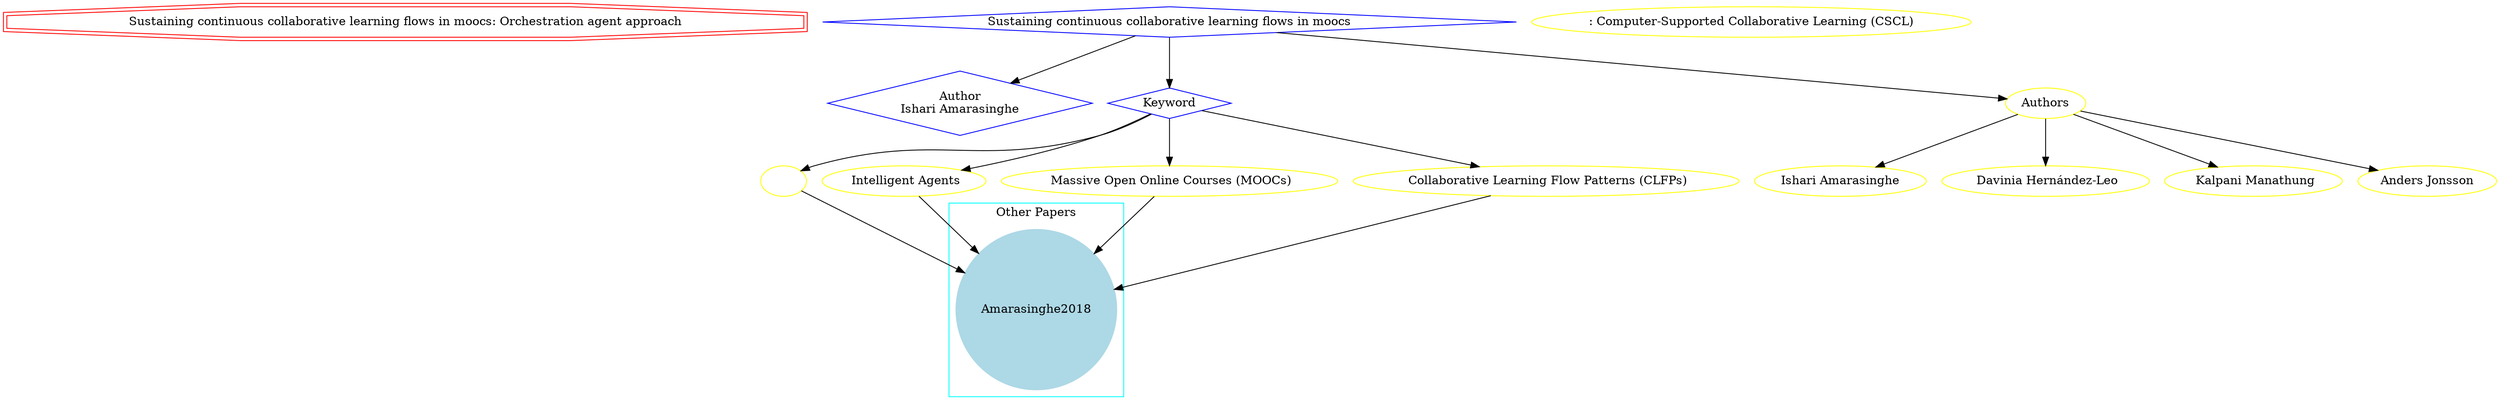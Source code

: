 strict digraph mind_map68 {
	node [color=red shape=doubleoctagon]
	"Sustaining continuous collaborative learning flows in moocs: Orchestration agent approach"
	node [color=blue shape=diamond]
	"Author
Ishari Amarasinghe"
	Keyword
	"Sustaining continuous collaborative learning flows in moocs":" Orchestration agent approach" -> "Author
Ishari Amarasinghe"
	"Sustaining continuous collaborative learning flows in moocs":" Orchestration agent approach" -> Keyword
	node [color=yellow shape=ellipse]
	": Computer-Supported Collaborative Learning (CSCL)"
	Keyword -> "":" Computer-Supported Collaborative Learning (CSCL)"
	" Intelligent Agents"
	Keyword -> " Intelligent Agents"
	" Massive Open Online Courses (MOOCs)"
	Keyword -> " Massive Open Online Courses (MOOCs)"
	" Collaborative Learning Flow Patterns (CLFPs)"
	Keyword -> " Collaborative Learning Flow Patterns (CLFPs)"
	subgraph cluster_0 {
		node [style=filled]
		node [color=lightblue shape=circle]
		label="Other Papers"
		color=cyan
		Amarasinghe2018
	}
	"":" Computer-Supported Collaborative Learning (CSCL)" -> Amarasinghe2018
	" Intelligent Agents" -> Amarasinghe2018
	" Massive Open Online Courses (MOOCs)" -> Amarasinghe2018
	" Collaborative Learning Flow Patterns (CLFPs)" -> Amarasinghe2018
	"Sustaining continuous collaborative learning flows in moocs":" Orchestration agent approach" -> Authors
	Authors -> "Ishari Amarasinghe"
	Authors -> " Davinia Hernández-Leo"
	Authors -> " Kalpani Manathung"
	Authors -> "Anders Jonsson"
}
